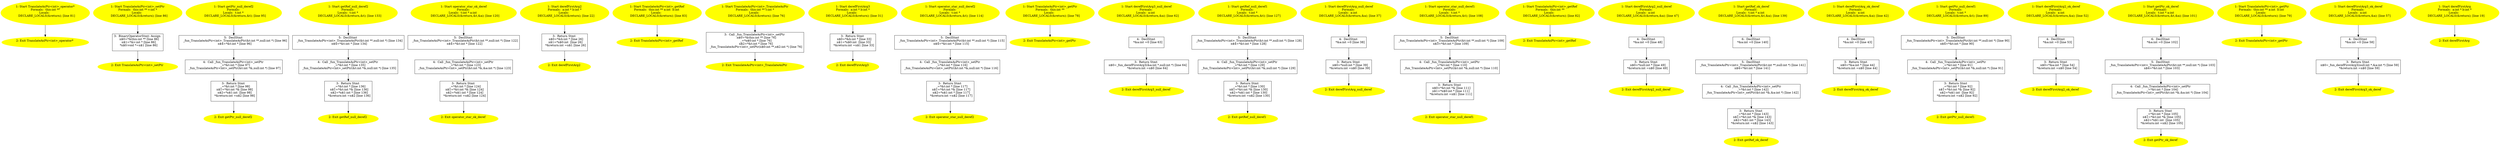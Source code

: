 /* @generated */
digraph iCFG {
"TranslateAsPtr<int>_operator*(_ZN14TranslateAsPtrIiEdeEv).6e33a6aa14a0cca60ad03c9c8323478d_2" [label="2: Exit TranslateAsPtr<int>_operator* \n  " color=yellow style=filled]
	

"TranslateAsPtr<int>_operator*(_ZN14TranslateAsPtrIiEdeEv).6e33a6aa14a0cca60ad03c9c8323478d_1" [label="1: Start TranslateAsPtr<int>_operator*\nFormals:  this:int **\nLocals:  \n   DECLARE_LOCALS(&return); [line 81]\n " color=yellow style=filled]
	

	 "TranslateAsPtr<int>_operator*(_ZN14TranslateAsPtrIiEdeEv).6e33a6aa14a0cca60ad03c9c8323478d_1" -> "TranslateAsPtr<int>_operator*(_ZN14TranslateAsPtrIiEdeEv).6e33a6aa14a0cca60ad03c9c8323478d_2" ;
"TranslateAsPtr<int>_setPtr(_ZN14TranslateAsPtrIiE6setPtrEPi).a5d7880acc84c7e32bc96cbed0a1e739_3" [label="3:  BinaryOperatorStmt: Assign \n   n$0=*&this:int ** [line 86]\n  n$1=*&v:int * [line 86]\n  *n$0:void *=n$1 [line 86]\n " shape="box"]
	

	 "TranslateAsPtr<int>_setPtr(_ZN14TranslateAsPtrIiE6setPtrEPi).a5d7880acc84c7e32bc96cbed0a1e739_3" -> "TranslateAsPtr<int>_setPtr(_ZN14TranslateAsPtrIiE6setPtrEPi).a5d7880acc84c7e32bc96cbed0a1e739_2" ;
"TranslateAsPtr<int>_setPtr(_ZN14TranslateAsPtrIiE6setPtrEPi).a5d7880acc84c7e32bc96cbed0a1e739_2" [label="2: Exit TranslateAsPtr<int>_setPtr \n  " color=yellow style=filled]
	

"TranslateAsPtr<int>_setPtr(_ZN14TranslateAsPtrIiE6setPtrEPi).a5d7880acc84c7e32bc96cbed0a1e739_1" [label="1: Start TranslateAsPtr<int>_setPtr\nFormals:  this:int ** v:int *\nLocals:  \n   DECLARE_LOCALS(&return); [line 86]\n " color=yellow style=filled]
	

	 "TranslateAsPtr<int>_setPtr(_ZN14TranslateAsPtrIiE6setPtrEPi).a5d7880acc84c7e32bc96cbed0a1e739_1" -> "TranslateAsPtr<int>_setPtr(_ZN14TranslateAsPtrIiE6setPtrEPi).a5d7880acc84c7e32bc96cbed0a1e739_3" ;
"getPtr_null_deref2{d41d8cd98f00b204e9800998ecf8427e_Z18getPtr_null_deref2v}.c0658f9bf55154f40aa7887ee5e9c67d_5" [label="5:  DeclStmt \n   _fun_TranslateAsPtr<int>_TranslateAsPtr(&t:int **,null:int *) [line 96]\n  n$4=*&t:int * [line 96]\n " shape="box"]
	

	 "getPtr_null_deref2{d41d8cd98f00b204e9800998ecf8427e_Z18getPtr_null_deref2v}.c0658f9bf55154f40aa7887ee5e9c67d_5" -> "getPtr_null_deref2{d41d8cd98f00b204e9800998ecf8427e_Z18getPtr_null_deref2v}.c0658f9bf55154f40aa7887ee5e9c67d_4" ;
"getPtr_null_deref2{d41d8cd98f00b204e9800998ecf8427e_Z18getPtr_null_deref2v}.c0658f9bf55154f40aa7887ee5e9c67d_4" [label="4:  Call _fun_TranslateAsPtr<int>_setPtr \n   _=*&t:int * [line 97]\n  _fun_TranslateAsPtr<int>_setPtr(&t:int *&,null:int *) [line 97]\n " shape="box"]
	

	 "getPtr_null_deref2{d41d8cd98f00b204e9800998ecf8427e_Z18getPtr_null_deref2v}.c0658f9bf55154f40aa7887ee5e9c67d_4" -> "getPtr_null_deref2{d41d8cd98f00b204e9800998ecf8427e_Z18getPtr_null_deref2v}.c0658f9bf55154f40aa7887ee5e9c67d_3" ;
"getPtr_null_deref2{d41d8cd98f00b204e9800998ecf8427e_Z18getPtr_null_deref2v}.c0658f9bf55154f40aa7887ee5e9c67d_3" [label="3:  Return Stmt \n   _=*&t:int * [line 98]\n  n$1=*&t:int *& [line 98]\n  n$2=*n$1:int  [line 98]\n  *&return:int =n$2 [line 98]\n " shape="box"]
	

	 "getPtr_null_deref2{d41d8cd98f00b204e9800998ecf8427e_Z18getPtr_null_deref2v}.c0658f9bf55154f40aa7887ee5e9c67d_3" -> "getPtr_null_deref2{d41d8cd98f00b204e9800998ecf8427e_Z18getPtr_null_deref2v}.c0658f9bf55154f40aa7887ee5e9c67d_2" ;
"getPtr_null_deref2{d41d8cd98f00b204e9800998ecf8427e_Z18getPtr_null_deref2v}.c0658f9bf55154f40aa7887ee5e9c67d_2" [label="2: Exit getPtr_null_deref2 \n  " color=yellow style=filled]
	

"getPtr_null_deref2{d41d8cd98f00b204e9800998ecf8427e_Z18getPtr_null_deref2v}.c0658f9bf55154f40aa7887ee5e9c67d_1" [label="1: Start getPtr_null_deref2\nFormals: \nLocals:  t:int * \n   DECLARE_LOCALS(&return,&t); [line 95]\n " color=yellow style=filled]
	

	 "getPtr_null_deref2{d41d8cd98f00b204e9800998ecf8427e_Z18getPtr_null_deref2v}.c0658f9bf55154f40aa7887ee5e9c67d_1" -> "getPtr_null_deref2{d41d8cd98f00b204e9800998ecf8427e_Z18getPtr_null_deref2v}.c0658f9bf55154f40aa7887ee5e9c67d_5" ;
"getRef_null_deref2{d41d8cd98f00b204e9800998ecf8427e_Z18getRef_null_deref2v}.9ffcde6f39df65a7c54071cb9a9ddd2d_5" [label="5:  DeclStmt \n   _fun_TranslateAsPtr<int>_TranslateAsPtr(&t:int **,null:int *) [line 134]\n  n$4=*&t:int * [line 134]\n " shape="box"]
	

	 "getRef_null_deref2{d41d8cd98f00b204e9800998ecf8427e_Z18getRef_null_deref2v}.9ffcde6f39df65a7c54071cb9a9ddd2d_5" -> "getRef_null_deref2{d41d8cd98f00b204e9800998ecf8427e_Z18getRef_null_deref2v}.9ffcde6f39df65a7c54071cb9a9ddd2d_4" ;
"getRef_null_deref2{d41d8cd98f00b204e9800998ecf8427e_Z18getRef_null_deref2v}.9ffcde6f39df65a7c54071cb9a9ddd2d_4" [label="4:  Call _fun_TranslateAsPtr<int>_setPtr \n   _=*&t:int * [line 135]\n  _fun_TranslateAsPtr<int>_setPtr(&t:int *&,null:int *) [line 135]\n " shape="box"]
	

	 "getRef_null_deref2{d41d8cd98f00b204e9800998ecf8427e_Z18getRef_null_deref2v}.9ffcde6f39df65a7c54071cb9a9ddd2d_4" -> "getRef_null_deref2{d41d8cd98f00b204e9800998ecf8427e_Z18getRef_null_deref2v}.9ffcde6f39df65a7c54071cb9a9ddd2d_3" ;
"getRef_null_deref2{d41d8cd98f00b204e9800998ecf8427e_Z18getRef_null_deref2v}.9ffcde6f39df65a7c54071cb9a9ddd2d_3" [label="3:  Return Stmt \n   _=*&t:int * [line 136]\n  n$1=*&t:int *& [line 136]\n  n$2=*n$1:int * [line 136]\n  *&return:int =n$2 [line 136]\n " shape="box"]
	

	 "getRef_null_deref2{d41d8cd98f00b204e9800998ecf8427e_Z18getRef_null_deref2v}.9ffcde6f39df65a7c54071cb9a9ddd2d_3" -> "getRef_null_deref2{d41d8cd98f00b204e9800998ecf8427e_Z18getRef_null_deref2v}.9ffcde6f39df65a7c54071cb9a9ddd2d_2" ;
"getRef_null_deref2{d41d8cd98f00b204e9800998ecf8427e_Z18getRef_null_deref2v}.9ffcde6f39df65a7c54071cb9a9ddd2d_2" [label="2: Exit getRef_null_deref2 \n  " color=yellow style=filled]
	

"getRef_null_deref2{d41d8cd98f00b204e9800998ecf8427e_Z18getRef_null_deref2v}.9ffcde6f39df65a7c54071cb9a9ddd2d_1" [label="1: Start getRef_null_deref2\nFormals: \nLocals:  t:int * \n   DECLARE_LOCALS(&return,&t); [line 133]\n " color=yellow style=filled]
	

	 "getRef_null_deref2{d41d8cd98f00b204e9800998ecf8427e_Z18getRef_null_deref2v}.9ffcde6f39df65a7c54071cb9a9ddd2d_1" -> "getRef_null_deref2{d41d8cd98f00b204e9800998ecf8427e_Z18getRef_null_deref2v}.9ffcde6f39df65a7c54071cb9a9ddd2d_5" ;
"operator_star_ok_deref{d41d8cd98f00b204e9800998ecf8427e_Z22operator_star_ok_derefv}.fddf0680fb971d2f1a70bb3c9074d811_5" [label="5:  DeclStmt \n   _fun_TranslateAsPtr<int>_TranslateAsPtr(&t:int **,null:int *) [line 122]\n  n$4=*&t:int * [line 122]\n " shape="box"]
	

	 "operator_star_ok_deref{d41d8cd98f00b204e9800998ecf8427e_Z22operator_star_ok_derefv}.fddf0680fb971d2f1a70bb3c9074d811_5" -> "operator_star_ok_deref{d41d8cd98f00b204e9800998ecf8427e_Z22operator_star_ok_derefv}.fddf0680fb971d2f1a70bb3c9074d811_4" ;
"operator_star_ok_deref{d41d8cd98f00b204e9800998ecf8427e_Z22operator_star_ok_derefv}.fddf0680fb971d2f1a70bb3c9074d811_4" [label="4:  Call _fun_TranslateAsPtr<int>_setPtr \n   _=*&t:int * [line 123]\n  _fun_TranslateAsPtr<int>_setPtr(&t:int *&,&a:int *) [line 123]\n " shape="box"]
	

	 "operator_star_ok_deref{d41d8cd98f00b204e9800998ecf8427e_Z22operator_star_ok_derefv}.fddf0680fb971d2f1a70bb3c9074d811_4" -> "operator_star_ok_deref{d41d8cd98f00b204e9800998ecf8427e_Z22operator_star_ok_derefv}.fddf0680fb971d2f1a70bb3c9074d811_3" ;
"operator_star_ok_deref{d41d8cd98f00b204e9800998ecf8427e_Z22operator_star_ok_derefv}.fddf0680fb971d2f1a70bb3c9074d811_3" [label="3:  Return Stmt \n   _=*&t:int * [line 124]\n  n$1=*&t:int *& [line 124]\n  n$2=*n$1:int * [line 124]\n  *&return:int =n$2 [line 124]\n " shape="box"]
	

	 "operator_star_ok_deref{d41d8cd98f00b204e9800998ecf8427e_Z22operator_star_ok_derefv}.fddf0680fb971d2f1a70bb3c9074d811_3" -> "operator_star_ok_deref{d41d8cd98f00b204e9800998ecf8427e_Z22operator_star_ok_derefv}.fddf0680fb971d2f1a70bb3c9074d811_2" ;
"operator_star_ok_deref{d41d8cd98f00b204e9800998ecf8427e_Z22operator_star_ok_derefv}.fddf0680fb971d2f1a70bb3c9074d811_2" [label="2: Exit operator_star_ok_deref \n  " color=yellow style=filled]
	

"operator_star_ok_deref{d41d8cd98f00b204e9800998ecf8427e_Z22operator_star_ok_derefv}.fddf0680fb971d2f1a70bb3c9074d811_1" [label="1: Start operator_star_ok_deref\nFormals: \nLocals:  t:int * a:int  \n   DECLARE_LOCALS(&return,&t,&a); [line 120]\n " color=yellow style=filled]
	

	 "operator_star_ok_deref{d41d8cd98f00b204e9800998ecf8427e_Z22operator_star_ok_derefv}.fddf0680fb971d2f1a70bb3c9074d811_1" -> "operator_star_ok_deref{d41d8cd98f00b204e9800998ecf8427e_Z22operator_star_ok_derefv}.fddf0680fb971d2f1a70bb3c9074d811_5" ;
"derefFirstArg2{d41d8cd98f00b204e9800998ecf8427e_Z14derefFirstArg2PiS_}.d4966e65f3ff2cb5da0b76036244bf9c_3" [label="3:  Return Stmt \n   n$0=*&b:int * [line 26]\n  n$1=*n$0:int  [line 26]\n  *&return:int =n$1 [line 26]\n " shape="box"]
	

	 "derefFirstArg2{d41d8cd98f00b204e9800998ecf8427e_Z14derefFirstArg2PiS_}.d4966e65f3ff2cb5da0b76036244bf9c_3" -> "derefFirstArg2{d41d8cd98f00b204e9800998ecf8427e_Z14derefFirstArg2PiS_}.d4966e65f3ff2cb5da0b76036244bf9c_2" ;
"derefFirstArg2{d41d8cd98f00b204e9800998ecf8427e_Z14derefFirstArg2PiS_}.d4966e65f3ff2cb5da0b76036244bf9c_2" [label="2: Exit derefFirstArg2 \n  " color=yellow style=filled]
	

"derefFirstArg2{d41d8cd98f00b204e9800998ecf8427e_Z14derefFirstArg2PiS_}.d4966e65f3ff2cb5da0b76036244bf9c_1" [label="1: Start derefFirstArg2\nFormals:  a:int * b:int *\nLocals:  \n   DECLARE_LOCALS(&return); [line 22]\n " color=yellow style=filled]
	

	 "derefFirstArg2{d41d8cd98f00b204e9800998ecf8427e_Z14derefFirstArg2PiS_}.d4966e65f3ff2cb5da0b76036244bf9c_1" -> "derefFirstArg2{d41d8cd98f00b204e9800998ecf8427e_Z14derefFirstArg2PiS_}.d4966e65f3ff2cb5da0b76036244bf9c_3" ;
"TranslateAsPtr<int>_getRef(_ZN14TranslateAsPtrIiE6getRefEii).b3ec3ec67e954fbf2f0bf9bd5bd7a502_2" [label="2: Exit TranslateAsPtr<int>_getRef \n  " color=yellow style=filled]
	

"TranslateAsPtr<int>_getRef(_ZN14TranslateAsPtrIiE6getRefEii).b3ec3ec67e954fbf2f0bf9bd5bd7a502_1" [label="1: Start TranslateAsPtr<int>_getRef\nFormals:  this:int ** a:int  b:int \nLocals:  \n   DECLARE_LOCALS(&return); [line 83]\n " color=yellow style=filled]
	

	 "TranslateAsPtr<int>_getRef(_ZN14TranslateAsPtrIiE6getRefEii).b3ec3ec67e954fbf2f0bf9bd5bd7a502_1" -> "TranslateAsPtr<int>_getRef(_ZN14TranslateAsPtrIiE6getRefEii).b3ec3ec67e954fbf2f0bf9bd5bd7a502_2" ;
"TranslateAsPtr<int>_TranslateAsPtr{_ZN14TranslateAsPtrIiEC1EPi}.5f550e6a31f09c70f2bf53349616a244_3" [label="3:  Call _fun_TranslateAsPtr<int>_setPtr \n   n$0=*&this:int ** [line 76]\n  _=*n$0:int * [line 76]\n  n$2=*&t:int * [line 76]\n  _fun_TranslateAsPtr<int>_setPtr(n$0:int **,n$2:int *) [line 76]\n " shape="box"]
	

	 "TranslateAsPtr<int>_TranslateAsPtr{_ZN14TranslateAsPtrIiEC1EPi}.5f550e6a31f09c70f2bf53349616a244_3" -> "TranslateAsPtr<int>_TranslateAsPtr{_ZN14TranslateAsPtrIiEC1EPi}.5f550e6a31f09c70f2bf53349616a244_2" ;
"TranslateAsPtr<int>_TranslateAsPtr{_ZN14TranslateAsPtrIiEC1EPi}.5f550e6a31f09c70f2bf53349616a244_2" [label="2: Exit TranslateAsPtr<int>_TranslateAsPtr \n  " color=yellow style=filled]
	

"TranslateAsPtr<int>_TranslateAsPtr{_ZN14TranslateAsPtrIiEC1EPi}.5f550e6a31f09c70f2bf53349616a244_1" [label="1: Start TranslateAsPtr<int>_TranslateAsPtr\nFormals:  this:int ** t:int *\nLocals:  \n   DECLARE_LOCALS(&return); [line 76]\n " color=yellow style=filled]
	

	 "TranslateAsPtr<int>_TranslateAsPtr{_ZN14TranslateAsPtrIiEC1EPi}.5f550e6a31f09c70f2bf53349616a244_1" -> "TranslateAsPtr<int>_TranslateAsPtr{_ZN14TranslateAsPtrIiEC1EPi}.5f550e6a31f09c70f2bf53349616a244_3" ;
"derefFirstArg3{d41d8cd98f00b204e9800998ecf8427e_Z14derefFirstArg3PiS_}.c22270a8b45f207485450ebff7826470_3" [label="3:  Return Stmt \n   n$0=*&b:int * [line 33]\n  n$1=*n$0:int  [line 33]\n  *&return:int =n$1 [line 33]\n " shape="box"]
	

	 "derefFirstArg3{d41d8cd98f00b204e9800998ecf8427e_Z14derefFirstArg3PiS_}.c22270a8b45f207485450ebff7826470_3" -> "derefFirstArg3{d41d8cd98f00b204e9800998ecf8427e_Z14derefFirstArg3PiS_}.c22270a8b45f207485450ebff7826470_2" ;
"derefFirstArg3{d41d8cd98f00b204e9800998ecf8427e_Z14derefFirstArg3PiS_}.c22270a8b45f207485450ebff7826470_2" [label="2: Exit derefFirstArg3 \n  " color=yellow style=filled]
	

"derefFirstArg3{d41d8cd98f00b204e9800998ecf8427e_Z14derefFirstArg3PiS_}.c22270a8b45f207485450ebff7826470_1" [label="1: Start derefFirstArg3\nFormals:  a:int * b:int *\nLocals:  \n   DECLARE_LOCALS(&return); [line 31]\n " color=yellow style=filled]
	

	 "derefFirstArg3{d41d8cd98f00b204e9800998ecf8427e_Z14derefFirstArg3PiS_}.c22270a8b45f207485450ebff7826470_1" -> "derefFirstArg3{d41d8cd98f00b204e9800998ecf8427e_Z14derefFirstArg3PiS_}.c22270a8b45f207485450ebff7826470_3" ;
"operator_star_null_deref2{d41d8cd98f00b204e9800998ecf8427e_Z25operator_star_null_deref2v}.5dff5fc29e89a752d52014e07a143b0d_5" [label="5:  DeclStmt \n   _fun_TranslateAsPtr<int>_TranslateAsPtr(&t:int **,null:int *) [line 115]\n  n$4=*&t:int * [line 115]\n " shape="box"]
	

	 "operator_star_null_deref2{d41d8cd98f00b204e9800998ecf8427e_Z25operator_star_null_deref2v}.5dff5fc29e89a752d52014e07a143b0d_5" -> "operator_star_null_deref2{d41d8cd98f00b204e9800998ecf8427e_Z25operator_star_null_deref2v}.5dff5fc29e89a752d52014e07a143b0d_4" ;
"operator_star_null_deref2{d41d8cd98f00b204e9800998ecf8427e_Z25operator_star_null_deref2v}.5dff5fc29e89a752d52014e07a143b0d_4" [label="4:  Call _fun_TranslateAsPtr<int>_setPtr \n   _=*&t:int * [line 116]\n  _fun_TranslateAsPtr<int>_setPtr(&t:int *&,null:int *) [line 116]\n " shape="box"]
	

	 "operator_star_null_deref2{d41d8cd98f00b204e9800998ecf8427e_Z25operator_star_null_deref2v}.5dff5fc29e89a752d52014e07a143b0d_4" -> "operator_star_null_deref2{d41d8cd98f00b204e9800998ecf8427e_Z25operator_star_null_deref2v}.5dff5fc29e89a752d52014e07a143b0d_3" ;
"operator_star_null_deref2{d41d8cd98f00b204e9800998ecf8427e_Z25operator_star_null_deref2v}.5dff5fc29e89a752d52014e07a143b0d_3" [label="3:  Return Stmt \n   _=*&t:int * [line 117]\n  n$1=*&t:int *& [line 117]\n  n$2=*n$1:int * [line 117]\n  *&return:int =n$2 [line 117]\n " shape="box"]
	

	 "operator_star_null_deref2{d41d8cd98f00b204e9800998ecf8427e_Z25operator_star_null_deref2v}.5dff5fc29e89a752d52014e07a143b0d_3" -> "operator_star_null_deref2{d41d8cd98f00b204e9800998ecf8427e_Z25operator_star_null_deref2v}.5dff5fc29e89a752d52014e07a143b0d_2" ;
"operator_star_null_deref2{d41d8cd98f00b204e9800998ecf8427e_Z25operator_star_null_deref2v}.5dff5fc29e89a752d52014e07a143b0d_2" [label="2: Exit operator_star_null_deref2 \n  " color=yellow style=filled]
	

"operator_star_null_deref2{d41d8cd98f00b204e9800998ecf8427e_Z25operator_star_null_deref2v}.5dff5fc29e89a752d52014e07a143b0d_1" [label="1: Start operator_star_null_deref2\nFormals: \nLocals:  t:int * \n   DECLARE_LOCALS(&return,&t); [line 114]\n " color=yellow style=filled]
	

	 "operator_star_null_deref2{d41d8cd98f00b204e9800998ecf8427e_Z25operator_star_null_deref2v}.5dff5fc29e89a752d52014e07a143b0d_1" -> "operator_star_null_deref2{d41d8cd98f00b204e9800998ecf8427e_Z25operator_star_null_deref2v}.5dff5fc29e89a752d52014e07a143b0d_5" ;
"TranslateAsPtr<int>_getPtr(_ZN14TranslateAsPtrIiE6getPtrEv).e9818cf7d486bf17e4505936e74fd8cf_2" [label="2: Exit TranslateAsPtr<int>_getPtr \n  " color=yellow style=filled]
	

"TranslateAsPtr<int>_getPtr(_ZN14TranslateAsPtrIiE6getPtrEv).e9818cf7d486bf17e4505936e74fd8cf_1" [label="1: Start TranslateAsPtr<int>_getPtr\nFormals:  this:int **\nLocals:  \n   DECLARE_LOCALS(&return); [line 78]\n " color=yellow style=filled]
	

	 "TranslateAsPtr<int>_getPtr(_ZN14TranslateAsPtrIiE6getPtrEv).e9818cf7d486bf17e4505936e74fd8cf_1" -> "TranslateAsPtr<int>_getPtr(_ZN14TranslateAsPtrIiE6getPtrEv).e9818cf7d486bf17e4505936e74fd8cf_2" ;
"derefFirstArg3_null_deref{d41d8cd98f00b204e9800998ecf8427e_Z25derefFirstArg3_null_derefv}.e1b26ac6d9c6e1ff0010ecdefd5b0904_4" [label="4:  DeclStmt \n   *&a:int =0 [line 63]\n " shape="box"]
	

	 "derefFirstArg3_null_deref{d41d8cd98f00b204e9800998ecf8427e_Z25derefFirstArg3_null_derefv}.e1b26ac6d9c6e1ff0010ecdefd5b0904_4" -> "derefFirstArg3_null_deref{d41d8cd98f00b204e9800998ecf8427e_Z25derefFirstArg3_null_derefv}.e1b26ac6d9c6e1ff0010ecdefd5b0904_3" ;
"derefFirstArg3_null_deref{d41d8cd98f00b204e9800998ecf8427e_Z25derefFirstArg3_null_derefv}.e1b26ac6d9c6e1ff0010ecdefd5b0904_3" [label="3:  Return Stmt \n   n$0=_fun_derefFirstArg3(&a:int *,null:int *) [line 64]\n  *&return:int =n$0 [line 64]\n " shape="box"]
	

	 "derefFirstArg3_null_deref{d41d8cd98f00b204e9800998ecf8427e_Z25derefFirstArg3_null_derefv}.e1b26ac6d9c6e1ff0010ecdefd5b0904_3" -> "derefFirstArg3_null_deref{d41d8cd98f00b204e9800998ecf8427e_Z25derefFirstArg3_null_derefv}.e1b26ac6d9c6e1ff0010ecdefd5b0904_2" ;
"derefFirstArg3_null_deref{d41d8cd98f00b204e9800998ecf8427e_Z25derefFirstArg3_null_derefv}.e1b26ac6d9c6e1ff0010ecdefd5b0904_2" [label="2: Exit derefFirstArg3_null_deref \n  " color=yellow style=filled]
	

"derefFirstArg3_null_deref{d41d8cd98f00b204e9800998ecf8427e_Z25derefFirstArg3_null_derefv}.e1b26ac6d9c6e1ff0010ecdefd5b0904_1" [label="1: Start derefFirstArg3_null_deref\nFormals: \nLocals:  a:int  \n   DECLARE_LOCALS(&return,&a); [line 62]\n " color=yellow style=filled]
	

	 "derefFirstArg3_null_deref{d41d8cd98f00b204e9800998ecf8427e_Z25derefFirstArg3_null_derefv}.e1b26ac6d9c6e1ff0010ecdefd5b0904_1" -> "derefFirstArg3_null_deref{d41d8cd98f00b204e9800998ecf8427e_Z25derefFirstArg3_null_derefv}.e1b26ac6d9c6e1ff0010ecdefd5b0904_4" ;
"getRef_null_deref1{d41d8cd98f00b204e9800998ecf8427e_Z18getRef_null_deref1v}.122119e932803230e14664a05f8e9bc1_5" [label="5:  DeclStmt \n   _fun_TranslateAsPtr<int>_TranslateAsPtr(&t:int **,null:int *) [line 128]\n  n$4=*&t:int * [line 128]\n " shape="box"]
	

	 "getRef_null_deref1{d41d8cd98f00b204e9800998ecf8427e_Z18getRef_null_deref1v}.122119e932803230e14664a05f8e9bc1_5" -> "getRef_null_deref1{d41d8cd98f00b204e9800998ecf8427e_Z18getRef_null_deref1v}.122119e932803230e14664a05f8e9bc1_4" ;
"getRef_null_deref1{d41d8cd98f00b204e9800998ecf8427e_Z18getRef_null_deref1v}.122119e932803230e14664a05f8e9bc1_4" [label="4:  Call _fun_TranslateAsPtr<int>_setPtr \n   _=*&t:int * [line 129]\n  _fun_TranslateAsPtr<int>_setPtr(&t:int *&,null:int *) [line 129]\n " shape="box"]
	

	 "getRef_null_deref1{d41d8cd98f00b204e9800998ecf8427e_Z18getRef_null_deref1v}.122119e932803230e14664a05f8e9bc1_4" -> "getRef_null_deref1{d41d8cd98f00b204e9800998ecf8427e_Z18getRef_null_deref1v}.122119e932803230e14664a05f8e9bc1_3" ;
"getRef_null_deref1{d41d8cd98f00b204e9800998ecf8427e_Z18getRef_null_deref1v}.122119e932803230e14664a05f8e9bc1_3" [label="3:  Return Stmt \n   _=*&t:int * [line 130]\n  n$1=*&t:int *& [line 130]\n  n$2=*n$1:int * [line 130]\n  *&return:int =n$2 [line 130]\n " shape="box"]
	

	 "getRef_null_deref1{d41d8cd98f00b204e9800998ecf8427e_Z18getRef_null_deref1v}.122119e932803230e14664a05f8e9bc1_3" -> "getRef_null_deref1{d41d8cd98f00b204e9800998ecf8427e_Z18getRef_null_deref1v}.122119e932803230e14664a05f8e9bc1_2" ;
"getRef_null_deref1{d41d8cd98f00b204e9800998ecf8427e_Z18getRef_null_deref1v}.122119e932803230e14664a05f8e9bc1_2" [label="2: Exit getRef_null_deref1 \n  " color=yellow style=filled]
	

"getRef_null_deref1{d41d8cd98f00b204e9800998ecf8427e_Z18getRef_null_deref1v}.122119e932803230e14664a05f8e9bc1_1" [label="1: Start getRef_null_deref1\nFormals: \nLocals:  t:int * \n   DECLARE_LOCALS(&return,&t); [line 127]\n " color=yellow style=filled]
	

	 "getRef_null_deref1{d41d8cd98f00b204e9800998ecf8427e_Z18getRef_null_deref1v}.122119e932803230e14664a05f8e9bc1_1" -> "getRef_null_deref1{d41d8cd98f00b204e9800998ecf8427e_Z18getRef_null_deref1v}.122119e932803230e14664a05f8e9bc1_5" ;
"derefFirstArg_null_deref{d41d8cd98f00b204e9800998ecf8427e_Z24derefFirstArg_null_derefv}.927581a38e7f35f59353c6a172d4704c_4" [label="4:  DeclStmt \n   *&a:int =0 [line 38]\n " shape="box"]
	

	 "derefFirstArg_null_deref{d41d8cd98f00b204e9800998ecf8427e_Z24derefFirstArg_null_derefv}.927581a38e7f35f59353c6a172d4704c_4" -> "derefFirstArg_null_deref{d41d8cd98f00b204e9800998ecf8427e_Z24derefFirstArg_null_derefv}.927581a38e7f35f59353c6a172d4704c_3" ;
"derefFirstArg_null_deref{d41d8cd98f00b204e9800998ecf8427e_Z24derefFirstArg_null_derefv}.927581a38e7f35f59353c6a172d4704c_3" [label="3:  Return Stmt \n   n$0=*null:int * [line 39]\n  *&return:int =n$0 [line 39]\n " shape="box"]
	

	 "derefFirstArg_null_deref{d41d8cd98f00b204e9800998ecf8427e_Z24derefFirstArg_null_derefv}.927581a38e7f35f59353c6a172d4704c_3" -> "derefFirstArg_null_deref{d41d8cd98f00b204e9800998ecf8427e_Z24derefFirstArg_null_derefv}.927581a38e7f35f59353c6a172d4704c_2" ;
"derefFirstArg_null_deref{d41d8cd98f00b204e9800998ecf8427e_Z24derefFirstArg_null_derefv}.927581a38e7f35f59353c6a172d4704c_2" [label="2: Exit derefFirstArg_null_deref \n  " color=yellow style=filled]
	

"derefFirstArg_null_deref{d41d8cd98f00b204e9800998ecf8427e_Z24derefFirstArg_null_derefv}.927581a38e7f35f59353c6a172d4704c_1" [label="1: Start derefFirstArg_null_deref\nFormals: \nLocals:  a:int  \n   DECLARE_LOCALS(&return,&a); [line 37]\n " color=yellow style=filled]
	

	 "derefFirstArg_null_deref{d41d8cd98f00b204e9800998ecf8427e_Z24derefFirstArg_null_derefv}.927581a38e7f35f59353c6a172d4704c_1" -> "derefFirstArg_null_deref{d41d8cd98f00b204e9800998ecf8427e_Z24derefFirstArg_null_derefv}.927581a38e7f35f59353c6a172d4704c_4" ;
"operator_star_null_deref1{d41d8cd98f00b204e9800998ecf8427e_Z25operator_star_null_deref1v}.768771cba782263aea8d94a1dbaadafa_5" [label="5:  DeclStmt \n   _fun_TranslateAsPtr<int>_TranslateAsPtr(&t:int **,null:int *) [line 109]\n  n$3=*&t:int * [line 109]\n " shape="box"]
	

	 "operator_star_null_deref1{d41d8cd98f00b204e9800998ecf8427e_Z25operator_star_null_deref1v}.768771cba782263aea8d94a1dbaadafa_5" -> "operator_star_null_deref1{d41d8cd98f00b204e9800998ecf8427e_Z25operator_star_null_deref1v}.768771cba782263aea8d94a1dbaadafa_4" ;
"operator_star_null_deref1{d41d8cd98f00b204e9800998ecf8427e_Z25operator_star_null_deref1v}.768771cba782263aea8d94a1dbaadafa_4" [label="4:  Call _fun_TranslateAsPtr<int>_setPtr \n   _=*&t:int * [line 110]\n  _fun_TranslateAsPtr<int>_setPtr(&t:int *&,null:int *) [line 110]\n " shape="box"]
	

	 "operator_star_null_deref1{d41d8cd98f00b204e9800998ecf8427e_Z25operator_star_null_deref1v}.768771cba782263aea8d94a1dbaadafa_4" -> "operator_star_null_deref1{d41d8cd98f00b204e9800998ecf8427e_Z25operator_star_null_deref1v}.768771cba782263aea8d94a1dbaadafa_3" ;
"operator_star_null_deref1{d41d8cd98f00b204e9800998ecf8427e_Z25operator_star_null_deref1v}.768771cba782263aea8d94a1dbaadafa_3" [label="3:  Return Stmt \n   n$0=*&t:int *& [line 111]\n  n$1=*n$0:int * [line 111]\n  *&return:int =n$1 [line 111]\n " shape="box"]
	

	 "operator_star_null_deref1{d41d8cd98f00b204e9800998ecf8427e_Z25operator_star_null_deref1v}.768771cba782263aea8d94a1dbaadafa_3" -> "operator_star_null_deref1{d41d8cd98f00b204e9800998ecf8427e_Z25operator_star_null_deref1v}.768771cba782263aea8d94a1dbaadafa_2" ;
"operator_star_null_deref1{d41d8cd98f00b204e9800998ecf8427e_Z25operator_star_null_deref1v}.768771cba782263aea8d94a1dbaadafa_2" [label="2: Exit operator_star_null_deref1 \n  " color=yellow style=filled]
	

"operator_star_null_deref1{d41d8cd98f00b204e9800998ecf8427e_Z25operator_star_null_deref1v}.768771cba782263aea8d94a1dbaadafa_1" [label="1: Start operator_star_null_deref1\nFormals: \nLocals:  t:int * \n   DECLARE_LOCALS(&return,&t); [line 108]\n " color=yellow style=filled]
	

	 "operator_star_null_deref1{d41d8cd98f00b204e9800998ecf8427e_Z25operator_star_null_deref1v}.768771cba782263aea8d94a1dbaadafa_1" -> "operator_star_null_deref1{d41d8cd98f00b204e9800998ecf8427e_Z25operator_star_null_deref1v}.768771cba782263aea8d94a1dbaadafa_5" ;
"TranslateAsPtr<int>_getRef(_ZN14TranslateAsPtrIiE6getRefEv).73b28e0b78502fc4a5ab3085d7c47bc7_2" [label="2: Exit TranslateAsPtr<int>_getRef \n  " color=yellow style=filled]
	

"TranslateAsPtr<int>_getRef(_ZN14TranslateAsPtrIiE6getRefEv).73b28e0b78502fc4a5ab3085d7c47bc7_1" [label="1: Start TranslateAsPtr<int>_getRef\nFormals:  this:int **\nLocals:  \n   DECLARE_LOCALS(&return); [line 82]\n " color=yellow style=filled]
	

	 "TranslateAsPtr<int>_getRef(_ZN14TranslateAsPtrIiE6getRefEv).73b28e0b78502fc4a5ab3085d7c47bc7_1" -> "TranslateAsPtr<int>_getRef(_ZN14TranslateAsPtrIiE6getRefEv).73b28e0b78502fc4a5ab3085d7c47bc7_2" ;
"derefFirstArg2_null_deref{d41d8cd98f00b204e9800998ecf8427e_Z25derefFirstArg2_null_derefv}.87e84a45939c306e33dfa703cc7fd30b_4" [label="4:  DeclStmt \n   *&a:int =0 [line 48]\n " shape="box"]
	

	 "derefFirstArg2_null_deref{d41d8cd98f00b204e9800998ecf8427e_Z25derefFirstArg2_null_derefv}.87e84a45939c306e33dfa703cc7fd30b_4" -> "derefFirstArg2_null_deref{d41d8cd98f00b204e9800998ecf8427e_Z25derefFirstArg2_null_derefv}.87e84a45939c306e33dfa703cc7fd30b_3" ;
"derefFirstArg2_null_deref{d41d8cd98f00b204e9800998ecf8427e_Z25derefFirstArg2_null_derefv}.87e84a45939c306e33dfa703cc7fd30b_3" [label="3:  Return Stmt \n   n$0=*null:int * [line 49]\n  *&return:int =n$0 [line 49]\n " shape="box"]
	

	 "derefFirstArg2_null_deref{d41d8cd98f00b204e9800998ecf8427e_Z25derefFirstArg2_null_derefv}.87e84a45939c306e33dfa703cc7fd30b_3" -> "derefFirstArg2_null_deref{d41d8cd98f00b204e9800998ecf8427e_Z25derefFirstArg2_null_derefv}.87e84a45939c306e33dfa703cc7fd30b_2" ;
"derefFirstArg2_null_deref{d41d8cd98f00b204e9800998ecf8427e_Z25derefFirstArg2_null_derefv}.87e84a45939c306e33dfa703cc7fd30b_2" [label="2: Exit derefFirstArg2_null_deref \n  " color=yellow style=filled]
	

"derefFirstArg2_null_deref{d41d8cd98f00b204e9800998ecf8427e_Z25derefFirstArg2_null_derefv}.87e84a45939c306e33dfa703cc7fd30b_1" [label="1: Start derefFirstArg2_null_deref\nFormals: \nLocals:  a:int  \n   DECLARE_LOCALS(&return,&a); [line 47]\n " color=yellow style=filled]
	

	 "derefFirstArg2_null_deref{d41d8cd98f00b204e9800998ecf8427e_Z25derefFirstArg2_null_derefv}.87e84a45939c306e33dfa703cc7fd30b_1" -> "derefFirstArg2_null_deref{d41d8cd98f00b204e9800998ecf8427e_Z25derefFirstArg2_null_derefv}.87e84a45939c306e33dfa703cc7fd30b_4" ;
"getRef_ok_deref{d41d8cd98f00b204e9800998ecf8427e_Z15getRef_ok_derefv}.a4f3a4a756890f6bb1065e1d22e6485f_6" [label="6:  DeclStmt \n   *&a:int =0 [line 140]\n " shape="box"]
	

	 "getRef_ok_deref{d41d8cd98f00b204e9800998ecf8427e_Z15getRef_ok_derefv}.a4f3a4a756890f6bb1065e1d22e6485f_6" -> "getRef_ok_deref{d41d8cd98f00b204e9800998ecf8427e_Z15getRef_ok_derefv}.a4f3a4a756890f6bb1065e1d22e6485f_5" ;
"getRef_ok_deref{d41d8cd98f00b204e9800998ecf8427e_Z15getRef_ok_derefv}.a4f3a4a756890f6bb1065e1d22e6485f_5" [label="5:  DeclStmt \n   _fun_TranslateAsPtr<int>_TranslateAsPtr(&t:int **,null:int *) [line 141]\n  n$4=*&t:int * [line 141]\n " shape="box"]
	

	 "getRef_ok_deref{d41d8cd98f00b204e9800998ecf8427e_Z15getRef_ok_derefv}.a4f3a4a756890f6bb1065e1d22e6485f_5" -> "getRef_ok_deref{d41d8cd98f00b204e9800998ecf8427e_Z15getRef_ok_derefv}.a4f3a4a756890f6bb1065e1d22e6485f_4" ;
"getRef_ok_deref{d41d8cd98f00b204e9800998ecf8427e_Z15getRef_ok_derefv}.a4f3a4a756890f6bb1065e1d22e6485f_4" [label="4:  Call _fun_TranslateAsPtr<int>_setPtr \n   _=*&t:int * [line 142]\n  _fun_TranslateAsPtr<int>_setPtr(&t:int *&,&a:int *) [line 142]\n " shape="box"]
	

	 "getRef_ok_deref{d41d8cd98f00b204e9800998ecf8427e_Z15getRef_ok_derefv}.a4f3a4a756890f6bb1065e1d22e6485f_4" -> "getRef_ok_deref{d41d8cd98f00b204e9800998ecf8427e_Z15getRef_ok_derefv}.a4f3a4a756890f6bb1065e1d22e6485f_3" ;
"getRef_ok_deref{d41d8cd98f00b204e9800998ecf8427e_Z15getRef_ok_derefv}.a4f3a4a756890f6bb1065e1d22e6485f_3" [label="3:  Return Stmt \n   _=*&t:int * [line 143]\n  n$1=*&t:int *& [line 143]\n  n$2=*n$1:int * [line 143]\n  *&return:int =n$2 [line 143]\n " shape="box"]
	

	 "getRef_ok_deref{d41d8cd98f00b204e9800998ecf8427e_Z15getRef_ok_derefv}.a4f3a4a756890f6bb1065e1d22e6485f_3" -> "getRef_ok_deref{d41d8cd98f00b204e9800998ecf8427e_Z15getRef_ok_derefv}.a4f3a4a756890f6bb1065e1d22e6485f_2" ;
"getRef_ok_deref{d41d8cd98f00b204e9800998ecf8427e_Z15getRef_ok_derefv}.a4f3a4a756890f6bb1065e1d22e6485f_2" [label="2: Exit getRef_ok_deref \n  " color=yellow style=filled]
	

"getRef_ok_deref{d41d8cd98f00b204e9800998ecf8427e_Z15getRef_ok_derefv}.a4f3a4a756890f6bb1065e1d22e6485f_1" [label="1: Start getRef_ok_deref\nFormals: \nLocals:  t:int * a:int  \n   DECLARE_LOCALS(&return,&t,&a); [line 139]\n " color=yellow style=filled]
	

	 "getRef_ok_deref{d41d8cd98f00b204e9800998ecf8427e_Z15getRef_ok_derefv}.a4f3a4a756890f6bb1065e1d22e6485f_1" -> "getRef_ok_deref{d41d8cd98f00b204e9800998ecf8427e_Z15getRef_ok_derefv}.a4f3a4a756890f6bb1065e1d22e6485f_6" ;
"derefFirstArg_ok_deref{d41d8cd98f00b204e9800998ecf8427e_Z22derefFirstArg_ok_derefv}.81162ff63fe403ed6f07c90fd7747246_4" [label="4:  DeclStmt \n   *&a:int =0 [line 43]\n " shape="box"]
	

	 "derefFirstArg_ok_deref{d41d8cd98f00b204e9800998ecf8427e_Z22derefFirstArg_ok_derefv}.81162ff63fe403ed6f07c90fd7747246_4" -> "derefFirstArg_ok_deref{d41d8cd98f00b204e9800998ecf8427e_Z22derefFirstArg_ok_derefv}.81162ff63fe403ed6f07c90fd7747246_3" ;
"derefFirstArg_ok_deref{d41d8cd98f00b204e9800998ecf8427e_Z22derefFirstArg_ok_derefv}.81162ff63fe403ed6f07c90fd7747246_3" [label="3:  Return Stmt \n   n$0=*&a:int * [line 44]\n  *&return:int =n$0 [line 44]\n " shape="box"]
	

	 "derefFirstArg_ok_deref{d41d8cd98f00b204e9800998ecf8427e_Z22derefFirstArg_ok_derefv}.81162ff63fe403ed6f07c90fd7747246_3" -> "derefFirstArg_ok_deref{d41d8cd98f00b204e9800998ecf8427e_Z22derefFirstArg_ok_derefv}.81162ff63fe403ed6f07c90fd7747246_2" ;
"derefFirstArg_ok_deref{d41d8cd98f00b204e9800998ecf8427e_Z22derefFirstArg_ok_derefv}.81162ff63fe403ed6f07c90fd7747246_2" [label="2: Exit derefFirstArg_ok_deref \n  " color=yellow style=filled]
	

"derefFirstArg_ok_deref{d41d8cd98f00b204e9800998ecf8427e_Z22derefFirstArg_ok_derefv}.81162ff63fe403ed6f07c90fd7747246_1" [label="1: Start derefFirstArg_ok_deref\nFormals: \nLocals:  a:int  \n   DECLARE_LOCALS(&return,&a); [line 42]\n " color=yellow style=filled]
	

	 "derefFirstArg_ok_deref{d41d8cd98f00b204e9800998ecf8427e_Z22derefFirstArg_ok_derefv}.81162ff63fe403ed6f07c90fd7747246_1" -> "derefFirstArg_ok_deref{d41d8cd98f00b204e9800998ecf8427e_Z22derefFirstArg_ok_derefv}.81162ff63fe403ed6f07c90fd7747246_4" ;
"getPtr_null_deref1{d41d8cd98f00b204e9800998ecf8427e_Z18getPtr_null_deref1v}.ca0bcbfa30cc9f3486057a2fbf4c0a43_5" [label="5:  DeclStmt \n   _fun_TranslateAsPtr<int>_TranslateAsPtr(&t:int **,null:int *) [line 90]\n  n$4=*&t:int * [line 90]\n " shape="box"]
	

	 "getPtr_null_deref1{d41d8cd98f00b204e9800998ecf8427e_Z18getPtr_null_deref1v}.ca0bcbfa30cc9f3486057a2fbf4c0a43_5" -> "getPtr_null_deref1{d41d8cd98f00b204e9800998ecf8427e_Z18getPtr_null_deref1v}.ca0bcbfa30cc9f3486057a2fbf4c0a43_4" ;
"getPtr_null_deref1{d41d8cd98f00b204e9800998ecf8427e_Z18getPtr_null_deref1v}.ca0bcbfa30cc9f3486057a2fbf4c0a43_4" [label="4:  Call _fun_TranslateAsPtr<int>_setPtr \n   _=*&t:int * [line 91]\n  _fun_TranslateAsPtr<int>_setPtr(&t:int *&,null:int *) [line 91]\n " shape="box"]
	

	 "getPtr_null_deref1{d41d8cd98f00b204e9800998ecf8427e_Z18getPtr_null_deref1v}.ca0bcbfa30cc9f3486057a2fbf4c0a43_4" -> "getPtr_null_deref1{d41d8cd98f00b204e9800998ecf8427e_Z18getPtr_null_deref1v}.ca0bcbfa30cc9f3486057a2fbf4c0a43_3" ;
"getPtr_null_deref1{d41d8cd98f00b204e9800998ecf8427e_Z18getPtr_null_deref1v}.ca0bcbfa30cc9f3486057a2fbf4c0a43_3" [label="3:  Return Stmt \n   _=*&t:int * [line 92]\n  n$1=*&t:int *& [line 92]\n  n$2=*n$1:int  [line 92]\n  *&return:int =n$2 [line 92]\n " shape="box"]
	

	 "getPtr_null_deref1{d41d8cd98f00b204e9800998ecf8427e_Z18getPtr_null_deref1v}.ca0bcbfa30cc9f3486057a2fbf4c0a43_3" -> "getPtr_null_deref1{d41d8cd98f00b204e9800998ecf8427e_Z18getPtr_null_deref1v}.ca0bcbfa30cc9f3486057a2fbf4c0a43_2" ;
"getPtr_null_deref1{d41d8cd98f00b204e9800998ecf8427e_Z18getPtr_null_deref1v}.ca0bcbfa30cc9f3486057a2fbf4c0a43_2" [label="2: Exit getPtr_null_deref1 \n  " color=yellow style=filled]
	

"getPtr_null_deref1{d41d8cd98f00b204e9800998ecf8427e_Z18getPtr_null_deref1v}.ca0bcbfa30cc9f3486057a2fbf4c0a43_1" [label="1: Start getPtr_null_deref1\nFormals: \nLocals:  t:int * \n   DECLARE_LOCALS(&return,&t); [line 89]\n " color=yellow style=filled]
	

	 "getPtr_null_deref1{d41d8cd98f00b204e9800998ecf8427e_Z18getPtr_null_deref1v}.ca0bcbfa30cc9f3486057a2fbf4c0a43_1" -> "getPtr_null_deref1{d41d8cd98f00b204e9800998ecf8427e_Z18getPtr_null_deref1v}.ca0bcbfa30cc9f3486057a2fbf4c0a43_5" ;
"derefFirstArg2_ok_deref{d41d8cd98f00b204e9800998ecf8427e_Z23derefFirstArg2_ok_derefv}.c5c7a2c8b8d8c952220574562b32d658_4" [label="4:  DeclStmt \n   *&a:int =0 [line 53]\n " shape="box"]
	

	 "derefFirstArg2_ok_deref{d41d8cd98f00b204e9800998ecf8427e_Z23derefFirstArg2_ok_derefv}.c5c7a2c8b8d8c952220574562b32d658_4" -> "derefFirstArg2_ok_deref{d41d8cd98f00b204e9800998ecf8427e_Z23derefFirstArg2_ok_derefv}.c5c7a2c8b8d8c952220574562b32d658_3" ;
"derefFirstArg2_ok_deref{d41d8cd98f00b204e9800998ecf8427e_Z23derefFirstArg2_ok_derefv}.c5c7a2c8b8d8c952220574562b32d658_3" [label="3:  Return Stmt \n   n$0=*&a:int * [line 54]\n  *&return:int =n$0 [line 54]\n " shape="box"]
	

	 "derefFirstArg2_ok_deref{d41d8cd98f00b204e9800998ecf8427e_Z23derefFirstArg2_ok_derefv}.c5c7a2c8b8d8c952220574562b32d658_3" -> "derefFirstArg2_ok_deref{d41d8cd98f00b204e9800998ecf8427e_Z23derefFirstArg2_ok_derefv}.c5c7a2c8b8d8c952220574562b32d658_2" ;
"derefFirstArg2_ok_deref{d41d8cd98f00b204e9800998ecf8427e_Z23derefFirstArg2_ok_derefv}.c5c7a2c8b8d8c952220574562b32d658_2" [label="2: Exit derefFirstArg2_ok_deref \n  " color=yellow style=filled]
	

"derefFirstArg2_ok_deref{d41d8cd98f00b204e9800998ecf8427e_Z23derefFirstArg2_ok_derefv}.c5c7a2c8b8d8c952220574562b32d658_1" [label="1: Start derefFirstArg2_ok_deref\nFormals: \nLocals:  a:int  \n   DECLARE_LOCALS(&return,&a); [line 52]\n " color=yellow style=filled]
	

	 "derefFirstArg2_ok_deref{d41d8cd98f00b204e9800998ecf8427e_Z23derefFirstArg2_ok_derefv}.c5c7a2c8b8d8c952220574562b32d658_1" -> "derefFirstArg2_ok_deref{d41d8cd98f00b204e9800998ecf8427e_Z23derefFirstArg2_ok_derefv}.c5c7a2c8b8d8c952220574562b32d658_4" ;
"getPtr_ok_deref{d41d8cd98f00b204e9800998ecf8427e_Z15getPtr_ok_derefv}.e6a87ae178aca92d95d36c354a58684b_6" [label="6:  DeclStmt \n   *&a:int =0 [line 102]\n " shape="box"]
	

	 "getPtr_ok_deref{d41d8cd98f00b204e9800998ecf8427e_Z15getPtr_ok_derefv}.e6a87ae178aca92d95d36c354a58684b_6" -> "getPtr_ok_deref{d41d8cd98f00b204e9800998ecf8427e_Z15getPtr_ok_derefv}.e6a87ae178aca92d95d36c354a58684b_5" ;
"getPtr_ok_deref{d41d8cd98f00b204e9800998ecf8427e_Z15getPtr_ok_derefv}.e6a87ae178aca92d95d36c354a58684b_5" [label="5:  DeclStmt \n   _fun_TranslateAsPtr<int>_TranslateAsPtr(&t:int **,null:int *) [line 103]\n  n$4=*&t:int * [line 103]\n " shape="box"]
	

	 "getPtr_ok_deref{d41d8cd98f00b204e9800998ecf8427e_Z15getPtr_ok_derefv}.e6a87ae178aca92d95d36c354a58684b_5" -> "getPtr_ok_deref{d41d8cd98f00b204e9800998ecf8427e_Z15getPtr_ok_derefv}.e6a87ae178aca92d95d36c354a58684b_4" ;
"getPtr_ok_deref{d41d8cd98f00b204e9800998ecf8427e_Z15getPtr_ok_derefv}.e6a87ae178aca92d95d36c354a58684b_4" [label="4:  Call _fun_TranslateAsPtr<int>_setPtr \n   _=*&t:int * [line 104]\n  _fun_TranslateAsPtr<int>_setPtr(&t:int *&,&a:int *) [line 104]\n " shape="box"]
	

	 "getPtr_ok_deref{d41d8cd98f00b204e9800998ecf8427e_Z15getPtr_ok_derefv}.e6a87ae178aca92d95d36c354a58684b_4" -> "getPtr_ok_deref{d41d8cd98f00b204e9800998ecf8427e_Z15getPtr_ok_derefv}.e6a87ae178aca92d95d36c354a58684b_3" ;
"getPtr_ok_deref{d41d8cd98f00b204e9800998ecf8427e_Z15getPtr_ok_derefv}.e6a87ae178aca92d95d36c354a58684b_3" [label="3:  Return Stmt \n   _=*&t:int * [line 105]\n  n$1=*&t:int *& [line 105]\n  n$2=*n$1:int  [line 105]\n  *&return:int =n$2 [line 105]\n " shape="box"]
	

	 "getPtr_ok_deref{d41d8cd98f00b204e9800998ecf8427e_Z15getPtr_ok_derefv}.e6a87ae178aca92d95d36c354a58684b_3" -> "getPtr_ok_deref{d41d8cd98f00b204e9800998ecf8427e_Z15getPtr_ok_derefv}.e6a87ae178aca92d95d36c354a58684b_2" ;
"getPtr_ok_deref{d41d8cd98f00b204e9800998ecf8427e_Z15getPtr_ok_derefv}.e6a87ae178aca92d95d36c354a58684b_2" [label="2: Exit getPtr_ok_deref \n  " color=yellow style=filled]
	

"getPtr_ok_deref{d41d8cd98f00b204e9800998ecf8427e_Z15getPtr_ok_derefv}.e6a87ae178aca92d95d36c354a58684b_1" [label="1: Start getPtr_ok_deref\nFormals: \nLocals:  t:int * a:int  \n   DECLARE_LOCALS(&return,&t,&a); [line 101]\n " color=yellow style=filled]
	

	 "getPtr_ok_deref{d41d8cd98f00b204e9800998ecf8427e_Z15getPtr_ok_derefv}.e6a87ae178aca92d95d36c354a58684b_1" -> "getPtr_ok_deref{d41d8cd98f00b204e9800998ecf8427e_Z15getPtr_ok_derefv}.e6a87ae178aca92d95d36c354a58684b_6" ;
"TranslateAsPtr<int>_getPtr(_ZN14TranslateAsPtrIiE6getPtrEii).b601a0b5470955664a78e673fb9687c0_2" [label="2: Exit TranslateAsPtr<int>_getPtr \n  " color=yellow style=filled]
	

"TranslateAsPtr<int>_getPtr(_ZN14TranslateAsPtrIiE6getPtrEii).b601a0b5470955664a78e673fb9687c0_1" [label="1: Start TranslateAsPtr<int>_getPtr\nFormals:  this:int ** a:int  b:int \nLocals:  \n   DECLARE_LOCALS(&return); [line 79]\n " color=yellow style=filled]
	

	 "TranslateAsPtr<int>_getPtr(_ZN14TranslateAsPtrIiE6getPtrEii).b601a0b5470955664a78e673fb9687c0_1" -> "TranslateAsPtr<int>_getPtr(_ZN14TranslateAsPtrIiE6getPtrEii).b601a0b5470955664a78e673fb9687c0_2" ;
"derefFirstArg3_ok_deref{d41d8cd98f00b204e9800998ecf8427e_Z23derefFirstArg3_ok_derefv}.a0391ff9bad133bfe5a5eca765002a53_4" [label="4:  DeclStmt \n   *&a:int =0 [line 58]\n " shape="box"]
	

	 "derefFirstArg3_ok_deref{d41d8cd98f00b204e9800998ecf8427e_Z23derefFirstArg3_ok_derefv}.a0391ff9bad133bfe5a5eca765002a53_4" -> "derefFirstArg3_ok_deref{d41d8cd98f00b204e9800998ecf8427e_Z23derefFirstArg3_ok_derefv}.a0391ff9bad133bfe5a5eca765002a53_3" ;
"derefFirstArg3_ok_deref{d41d8cd98f00b204e9800998ecf8427e_Z23derefFirstArg3_ok_derefv}.a0391ff9bad133bfe5a5eca765002a53_3" [label="3:  Return Stmt \n   n$0=_fun_derefFirstArg3(null:int *,&a:int *) [line 59]\n  *&return:int =n$0 [line 59]\n " shape="box"]
	

	 "derefFirstArg3_ok_deref{d41d8cd98f00b204e9800998ecf8427e_Z23derefFirstArg3_ok_derefv}.a0391ff9bad133bfe5a5eca765002a53_3" -> "derefFirstArg3_ok_deref{d41d8cd98f00b204e9800998ecf8427e_Z23derefFirstArg3_ok_derefv}.a0391ff9bad133bfe5a5eca765002a53_2" ;
"derefFirstArg3_ok_deref{d41d8cd98f00b204e9800998ecf8427e_Z23derefFirstArg3_ok_derefv}.a0391ff9bad133bfe5a5eca765002a53_2" [label="2: Exit derefFirstArg3_ok_deref \n  " color=yellow style=filled]
	

"derefFirstArg3_ok_deref{d41d8cd98f00b204e9800998ecf8427e_Z23derefFirstArg3_ok_derefv}.a0391ff9bad133bfe5a5eca765002a53_1" [label="1: Start derefFirstArg3_ok_deref\nFormals: \nLocals:  a:int  \n   DECLARE_LOCALS(&return,&a); [line 57]\n " color=yellow style=filled]
	

	 "derefFirstArg3_ok_deref{d41d8cd98f00b204e9800998ecf8427e_Z23derefFirstArg3_ok_derefv}.a0391ff9bad133bfe5a5eca765002a53_1" -> "derefFirstArg3_ok_deref{d41d8cd98f00b204e9800998ecf8427e_Z23derefFirstArg3_ok_derefv}.a0391ff9bad133bfe5a5eca765002a53_4" ;
"derefFirstArg{d41d8cd98f00b204e9800998ecf8427e_Z13derefFirstArgPiS_}.b2938b7664e69c1046eb0d5c68f18fd4_2" [label="2: Exit derefFirstArg \n  " color=yellow style=filled]
	

"derefFirstArg{d41d8cd98f00b204e9800998ecf8427e_Z13derefFirstArgPiS_}.b2938b7664e69c1046eb0d5c68f18fd4_1" [label="1: Start derefFirstArg\nFormals:  a:int * b:int *\nLocals:  \n   DECLARE_LOCALS(&return); [line 19]\n " color=yellow style=filled]
	

	 "derefFirstArg{d41d8cd98f00b204e9800998ecf8427e_Z13derefFirstArgPiS_}.b2938b7664e69c1046eb0d5c68f18fd4_1" -> "derefFirstArg{d41d8cd98f00b204e9800998ecf8427e_Z13derefFirstArgPiS_}.b2938b7664e69c1046eb0d5c68f18fd4_2" ;
}
